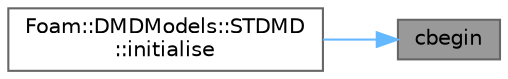 digraph "cbegin"
{
 // LATEX_PDF_SIZE
  bgcolor="transparent";
  edge [fontname=Helvetica,fontsize=10,labelfontname=Helvetica,labelfontsize=10];
  node [fontname=Helvetica,fontsize=10,shape=box,height=0.2,width=0.4];
  rankdir="RL";
  Node1 [id="Node000001",label="cbegin",height=0.2,width=0.4,color="gray40", fillcolor="grey60", style="filled", fontcolor="black",tooltip=" "];
  Node1 -> Node2 [id="edge1_Node000001_Node000002",dir="back",color="steelblue1",style="solid",tooltip=" "];
  Node2 [id="Node000002",label="Foam::DMDModels::STDMD\l::initialise",height=0.2,width=0.4,color="grey40", fillcolor="white", style="filled",URL="$classFoam_1_1DMDModels_1_1STDMD.html#a72c8da327eee4bf6ab7097454fa55090",tooltip=" "];
}
